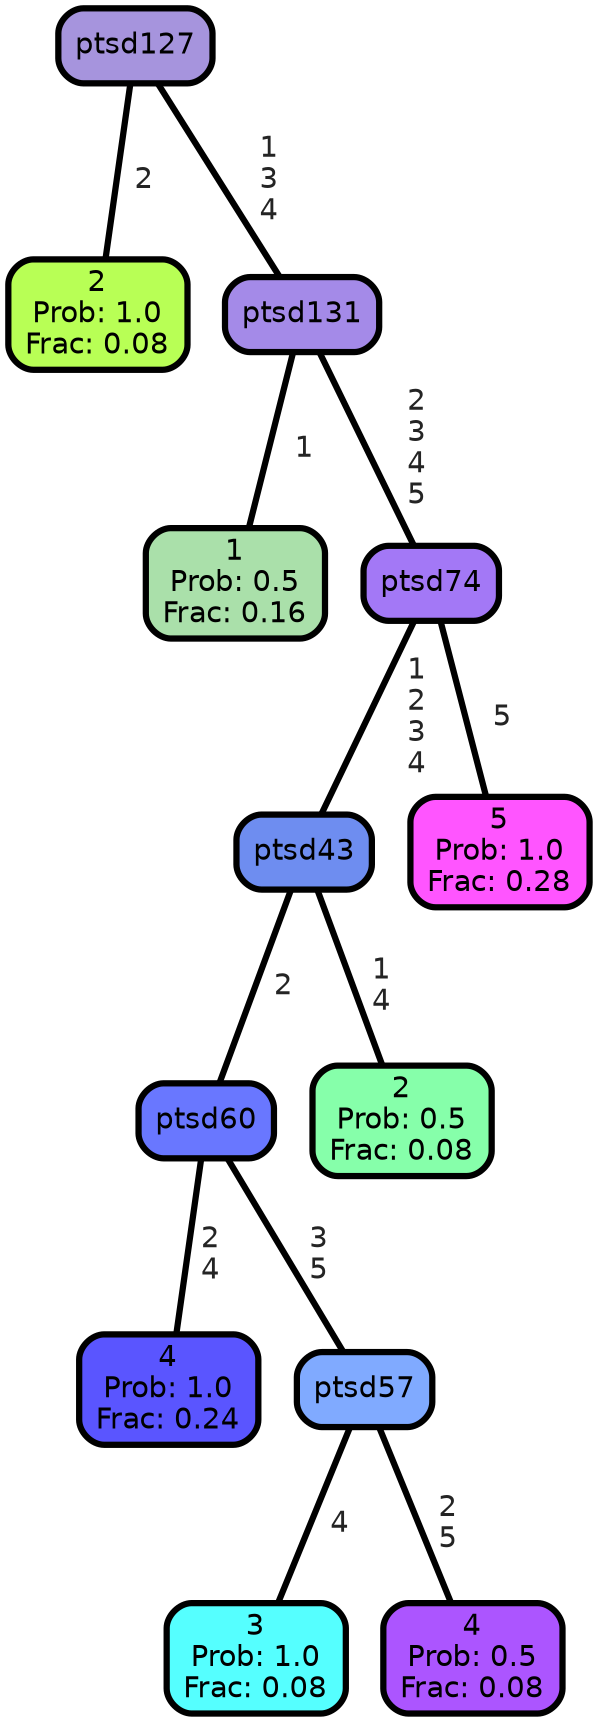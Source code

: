 graph Tree {
node [shape=box, style="filled, rounded",color="black",penwidth="3",fontcolor="black",                 fontname=helvetica] ;
graph [ranksep="0 equally", splines=straight,                 bgcolor=transparent, dpi=200] ;
edge [fontname=helvetica, fontweight=bold,fontcolor=grey14,color=black] ;
0 [label="2
Prob: 1.0
Frac: 0.08", fillcolor="#b8ff55"] ;
1 [label="ptsd127", fillcolor="#a694dd"] ;
2 [label="1
Prob: 0.5
Frac: 0.16", fillcolor="#aae0aa"] ;
3 [label="ptsd131", fillcolor="#a48ae8"] ;
4 [label="4
Prob: 1.0
Frac: 0.24", fillcolor="#5a55ff"] ;
5 [label="ptsd60", fillcolor="#6977ff"] ;
6 [label="3
Prob: 1.0
Frac: 0.08", fillcolor="#55ffff"] ;
7 [label="ptsd57", fillcolor="#80aaff"] ;
8 [label="4
Prob: 0.5
Frac: 0.08", fillcolor="#ac55ff"] ;
9 [label="ptsd43", fillcolor="#6e8df0"] ;
10 [label="2
Prob: 0.5
Frac: 0.08", fillcolor="#86ffaa"] ;
11 [label="ptsd74", fillcolor="#a378f6"] ;
12 [label="5
Prob: 1.0
Frac: 0.28", fillcolor="#ff55ff"] ;
1 -- 0 [label=" 2",penwidth=3] ;
1 -- 3 [label=" 1\n 3\n 4",penwidth=3] ;
3 -- 2 [label=" 1",penwidth=3] ;
3 -- 11 [label=" 2\n 3\n 4\n 5",penwidth=3] ;
5 -- 4 [label=" 2\n 4",penwidth=3] ;
5 -- 7 [label=" 3\n 5",penwidth=3] ;
7 -- 6 [label=" 4",penwidth=3] ;
7 -- 8 [label=" 2\n 5",penwidth=3] ;
9 -- 5 [label=" 2",penwidth=3] ;
9 -- 10 [label=" 1\n 4",penwidth=3] ;
11 -- 9 [label=" 1\n 2\n 3\n 4",penwidth=3] ;
11 -- 12 [label=" 5",penwidth=3] ;
{rank = same;}}